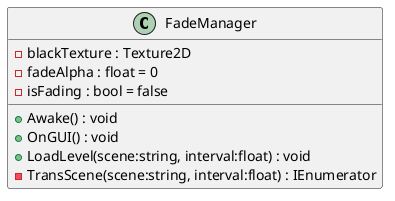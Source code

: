 @startuml
class FadeManager {
    - blackTexture : Texture2D
    - fadeAlpha : float = 0
    - isFading : bool = false
    + Awake() : void
    + OnGUI() : void
    + LoadLevel(scene:string, interval:float) : void
    - TransScene(scene:string, interval:float) : IEnumerator
}

@enduml
